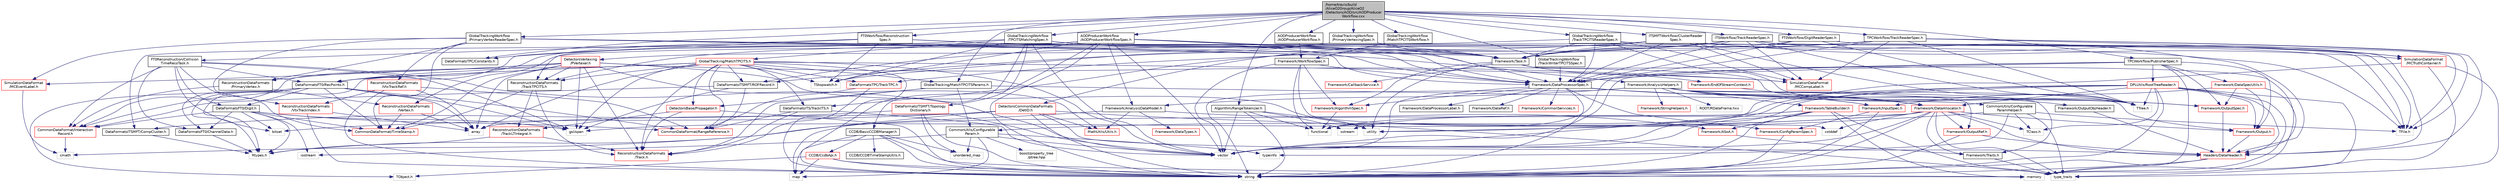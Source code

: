 digraph "/home/travis/build/AliceO2Group/AliceO2/Detectors/AOD/src/AODProducerWorkflow.cxx"
{
 // INTERACTIVE_SVG=YES
  bgcolor="transparent";
  edge [fontname="Helvetica",fontsize="10",labelfontname="Helvetica",labelfontsize="10"];
  node [fontname="Helvetica",fontsize="10",shape=record];
  Node0 [label="/home/travis/build\l/AliceO2Group/AliceO2\l/Detectors/AOD/src/AODProducer\lWorkflow.cxx",height=0.2,width=0.4,color="black", fillcolor="grey75", style="filled", fontcolor="black"];
  Node0 -> Node1 [color="midnightblue",fontsize="10",style="solid",fontname="Helvetica"];
  Node1 [label="Algorithm/RangeTokenizer.h",height=0.2,width=0.4,color="black",URL="$db/dc5/RangeTokenizer_8h.html",tooltip="Helper function to tokenize sequences and ranges of integral numbers. "];
  Node1 -> Node2 [color="midnightblue",fontsize="10",style="solid",fontname="Helvetica"];
  Node2 [label="vector",height=0.2,width=0.4,color="grey75"];
  Node1 -> Node3 [color="midnightblue",fontsize="10",style="solid",fontname="Helvetica"];
  Node3 [label="string",height=0.2,width=0.4,color="grey75"];
  Node1 -> Node4 [color="midnightblue",fontsize="10",style="solid",fontname="Helvetica"];
  Node4 [label="sstream",height=0.2,width=0.4,color="grey75"];
  Node1 -> Node5 [color="midnightblue",fontsize="10",style="solid",fontname="Helvetica"];
  Node5 [label="utility",height=0.2,width=0.4,color="grey75"];
  Node1 -> Node6 [color="midnightblue",fontsize="10",style="solid",fontname="Helvetica"];
  Node6 [label="functional",height=0.2,width=0.4,color="grey75"];
  Node0 -> Node7 [color="midnightblue",fontsize="10",style="solid",fontname="Helvetica"];
  Node7 [label="AODProducerWorkflow\l/AODProducerWorkflow.h",height=0.2,width=0.4,color="black",URL="$dd/d73/AODProducerWorkflow_8h.html"];
  Node7 -> Node8 [color="midnightblue",fontsize="10",style="solid",fontname="Helvetica"];
  Node8 [label="Framework/WorkflowSpec.h",height=0.2,width=0.4,color="black",URL="$df/da1/WorkflowSpec_8h.html"];
  Node8 -> Node9 [color="midnightblue",fontsize="10",style="solid",fontname="Helvetica"];
  Node9 [label="Framework/DataProcessorSpec.h",height=0.2,width=0.4,color="black",URL="$d0/df4/DataProcessorSpec_8h.html"];
  Node9 -> Node10 [color="midnightblue",fontsize="10",style="solid",fontname="Helvetica"];
  Node10 [label="Framework/AlgorithmSpec.h",height=0.2,width=0.4,color="red",URL="$d0/d14/AlgorithmSpec_8h.html"];
  Node10 -> Node6 [color="midnightblue",fontsize="10",style="solid",fontname="Helvetica"];
  Node9 -> Node80 [color="midnightblue",fontsize="10",style="solid",fontname="Helvetica"];
  Node80 [label="Framework/ConfigParamSpec.h",height=0.2,width=0.4,color="red",URL="$d0/d1c/ConfigParamSpec_8h.html"];
  Node80 -> Node3 [color="midnightblue",fontsize="10",style="solid",fontname="Helvetica"];
  Node9 -> Node119 [color="midnightblue",fontsize="10",style="solid",fontname="Helvetica"];
  Node119 [label="Framework/DataProcessorLabel.h",height=0.2,width=0.4,color="black",URL="$d1/df2/DataProcessorLabel_8h.html"];
  Node9 -> Node13 [color="midnightblue",fontsize="10",style="solid",fontname="Helvetica"];
  Node13 [label="Framework/DataRef.h",height=0.2,width=0.4,color="black",URL="$d5/dfb/DataRef_8h.html"];
  Node9 -> Node120 [color="midnightblue",fontsize="10",style="solid",fontname="Helvetica"];
  Node120 [label="Framework/DataAllocator.h",height=0.2,width=0.4,color="red",URL="$d1/d28/DataAllocator_8h.html"];
  Node120 -> Node86 [color="midnightblue",fontsize="10",style="solid",fontname="Helvetica"];
  Node86 [label="Framework/Output.h",height=0.2,width=0.4,color="red",URL="$d3/ddf/Output_8h.html"];
  Node86 -> Node51 [color="midnightblue",fontsize="10",style="solid",fontname="Helvetica"];
  Node51 [label="Headers/DataHeader.h",height=0.2,width=0.4,color="red",URL="$dc/dcd/DataHeader_8h.html"];
  Node51 -> Node25 [color="midnightblue",fontsize="10",style="solid",fontname="Helvetica"];
  Node25 [label="memory",height=0.2,width=0.4,color="grey75"];
  Node51 -> Node3 [color="midnightblue",fontsize="10",style="solid",fontname="Helvetica"];
  Node120 -> Node129 [color="midnightblue",fontsize="10",style="solid",fontname="Helvetica"];
  Node129 [label="Framework/OutputRef.h",height=0.2,width=0.4,color="red",URL="$d6/d5a/OutputRef_8h.html"];
  Node129 -> Node51 [color="midnightblue",fontsize="10",style="solid",fontname="Helvetica"];
  Node129 -> Node3 [color="midnightblue",fontsize="10",style="solid",fontname="Helvetica"];
  Node120 -> Node32 [color="midnightblue",fontsize="10",style="solid",fontname="Helvetica"];
  Node32 [label="Framework/Traits.h",height=0.2,width=0.4,color="black",URL="$db/d31/Traits_8h.html"];
  Node32 -> Node31 [color="midnightblue",fontsize="10",style="solid",fontname="Helvetica"];
  Node31 [label="type_traits",height=0.2,width=0.4,color="grey75"];
  Node120 -> Node51 [color="midnightblue",fontsize="10",style="solid",fontname="Helvetica"];
  Node120 -> Node28 [color="midnightblue",fontsize="10",style="solid",fontname="Helvetica"];
  Node28 [label="TClass.h",height=0.2,width=0.4,color="grey75"];
  Node120 -> Node24 [color="midnightblue",fontsize="10",style="solid",fontname="Helvetica"];
  Node24 [label="gsl/span",height=0.2,width=0.4,color="grey75"];
  Node120 -> Node2 [color="midnightblue",fontsize="10",style="solid",fontname="Helvetica"];
  Node120 -> Node39 [color="midnightblue",fontsize="10",style="solid",fontname="Helvetica"];
  Node39 [label="map",height=0.2,width=0.4,color="grey75"];
  Node120 -> Node3 [color="midnightblue",fontsize="10",style="solid",fontname="Helvetica"];
  Node120 -> Node5 [color="midnightblue",fontsize="10",style="solid",fontname="Helvetica"];
  Node120 -> Node31 [color="midnightblue",fontsize="10",style="solid",fontname="Helvetica"];
  Node120 -> Node92 [color="midnightblue",fontsize="10",style="solid",fontname="Helvetica"];
  Node92 [label="cstddef",height=0.2,width=0.4,color="grey75"];
  Node9 -> Node62 [color="midnightblue",fontsize="10",style="solid",fontname="Helvetica"];
  Node62 [label="Framework/InputSpec.h",height=0.2,width=0.4,color="red",URL="$d5/d3f/InputSpec_8h.html"];
  Node62 -> Node80 [color="midnightblue",fontsize="10",style="solid",fontname="Helvetica"];
  Node62 -> Node3 [color="midnightblue",fontsize="10",style="solid",fontname="Helvetica"];
  Node9 -> Node50 [color="midnightblue",fontsize="10",style="solid",fontname="Helvetica"];
  Node50 [label="Framework/OutputSpec.h",height=0.2,width=0.4,color="red",URL="$db/d2d/OutputSpec_8h.html"];
  Node50 -> Node51 [color="midnightblue",fontsize="10",style="solid",fontname="Helvetica"];
  Node9 -> Node133 [color="midnightblue",fontsize="10",style="solid",fontname="Helvetica"];
  Node133 [label="Framework/CommonServices.h",height=0.2,width=0.4,color="red",URL="$d8/d02/CommonServices_8h.html"];
  Node9 -> Node3 [color="midnightblue",fontsize="10",style="solid",fontname="Helvetica"];
  Node9 -> Node2 [color="midnightblue",fontsize="10",style="solid",fontname="Helvetica"];
  Node8 -> Node10 [color="midnightblue",fontsize="10",style="solid",fontname="Helvetica"];
  Node8 -> Node2 [color="midnightblue",fontsize="10",style="solid",fontname="Helvetica"];
  Node8 -> Node6 [color="midnightblue",fontsize="10",style="solid",fontname="Helvetica"];
  Node8 -> Node92 [color="midnightblue",fontsize="10",style="solid",fontname="Helvetica"];
  Node0 -> Node134 [color="midnightblue",fontsize="10",style="solid",fontname="Helvetica"];
  Node134 [label="AODProducerWorkflow\l/AODProducerWorkflowSpec.h",height=0.2,width=0.4,color="black",URL="$d2/d09/AODProducerWorkflowSpec_8h.html"];
  Node134 -> Node135 [color="midnightblue",fontsize="10",style="solid",fontname="Helvetica"];
  Node135 [label="DataFormatsFT0/RecPoints.h",height=0.2,width=0.4,color="black",URL="$d4/d57/RecPoints_8h.html",tooltip="Definition of the FIT RecPoints class. "];
  Node135 -> Node136 [color="midnightblue",fontsize="10",style="solid",fontname="Helvetica"];
  Node136 [label="CommonDataFormat/Interaction\lRecord.h",height=0.2,width=0.4,color="red",URL="$d9/d80/InteractionRecord_8h.html"];
  Node136 -> Node139 [color="midnightblue",fontsize="10",style="solid",fontname="Helvetica"];
  Node139 [label="cmath",height=0.2,width=0.4,color="grey75"];
  Node135 -> Node141 [color="midnightblue",fontsize="10",style="solid",fontname="Helvetica"];
  Node141 [label="CommonDataFormat/TimeStamp.h",height=0.2,width=0.4,color="red",URL="$df/d5d/common_2include_2CommonDataFormat_2TimeStamp_8h.html"];
  Node135 -> Node145 [color="midnightblue",fontsize="10",style="solid",fontname="Helvetica"];
  Node145 [label="DataFormatsFT0/ChannelData.h",height=0.2,width=0.4,color="black",URL="$dc/d44/FIT_2FT0_2include_2DataFormatsFT0_2ChannelData_8h.html"];
  Node145 -> Node138 [color="midnightblue",fontsize="10",style="solid",fontname="Helvetica"];
  Node138 [label="Rtypes.h",height=0.2,width=0.4,color="grey75"];
  Node135 -> Node146 [color="midnightblue",fontsize="10",style="solid",fontname="Helvetica"];
  Node146 [label="CommonDataFormat/RangeReference.h",height=0.2,width=0.4,color="red",URL="$de/d64/RangeReference_8h.html",tooltip="Class to refer to the 1st entry and N elements of some group in the continuous container. "];
  Node135 -> Node147 [color="midnightblue",fontsize="10",style="solid",fontname="Helvetica"];
  Node147 [label="DataFormatsFT0/Digit.h",height=0.2,width=0.4,color="black",URL="$d0/d0a/DataFormats_2Detectors_2FIT_2FT0_2include_2DataFormatsFT0_2Digit_8h.html"];
  Node147 -> Node136 [color="midnightblue",fontsize="10",style="solid",fontname="Helvetica"];
  Node147 -> Node146 [color="midnightblue",fontsize="10",style="solid",fontname="Helvetica"];
  Node147 -> Node141 [color="midnightblue",fontsize="10",style="solid",fontname="Helvetica"];
  Node147 -> Node145 [color="midnightblue",fontsize="10",style="solid",fontname="Helvetica"];
  Node147 -> Node138 [color="midnightblue",fontsize="10",style="solid",fontname="Helvetica"];
  Node147 -> Node24 [color="midnightblue",fontsize="10",style="solid",fontname="Helvetica"];
  Node147 -> Node148 [color="midnightblue",fontsize="10",style="solid",fontname="Helvetica"];
  Node148 [label="bitset",height=0.2,width=0.4,color="grey75"];
  Node147 -> Node149 [color="midnightblue",fontsize="10",style="solid",fontname="Helvetica"];
  Node149 [label="iostream",height=0.2,width=0.4,color="grey75"];
  Node135 -> Node37 [color="midnightblue",fontsize="10",style="solid",fontname="Helvetica"];
  Node37 [label="array",height=0.2,width=0.4,color="grey75"];
  Node135 -> Node138 [color="midnightblue",fontsize="10",style="solid",fontname="Helvetica"];
  Node135 -> Node150 [color="midnightblue",fontsize="10",style="solid",fontname="Helvetica"];
  Node150 [label="TObject.h",height=0.2,width=0.4,color="grey75"];
  Node135 -> Node24 [color="midnightblue",fontsize="10",style="solid",fontname="Helvetica"];
  Node134 -> Node151 [color="midnightblue",fontsize="10",style="solid",fontname="Helvetica"];
  Node151 [label="Framework/AnalysisDataModel.h",height=0.2,width=0.4,color="black",URL="$d2/d8c/AnalysisDataModel_8h.html"];
  Node151 -> Node152 [color="midnightblue",fontsize="10",style="solid",fontname="Helvetica"];
  Node152 [label="Framework/ASoA.h",height=0.2,width=0.4,color="red",URL="$de/d33/ASoA_8h.html"];
  Node152 -> Node32 [color="midnightblue",fontsize="10",style="solid",fontname="Helvetica"];
  Node151 -> Node175 [color="midnightblue",fontsize="10",style="solid",fontname="Helvetica"];
  Node175 [label="MathUtils/Utils.h",height=0.2,width=0.4,color="red",URL="$d9/d52/Common_2MathUtils_2include_2MathUtils_2Utils_8h.html"];
  Node151 -> Node139 [color="midnightblue",fontsize="10",style="solid",fontname="Helvetica"];
  Node151 -> Node182 [color="midnightblue",fontsize="10",style="solid",fontname="Helvetica"];
  Node182 [label="Framework/DataTypes.h",height=0.2,width=0.4,color="red",URL="$d2/d12/DataTypes_8h.html"];
  Node134 -> Node183 [color="midnightblue",fontsize="10",style="solid",fontname="Helvetica"];
  Node183 [label="Framework/AnalysisHelpers.h",height=0.2,width=0.4,color="black",URL="$db/d34/AnalysisHelpers_8h.html"];
  Node183 -> Node32 [color="midnightblue",fontsize="10",style="solid",fontname="Helvetica"];
  Node183 -> Node184 [color="midnightblue",fontsize="10",style="solid",fontname="Helvetica"];
  Node184 [label="Framework/TableBuilder.h",height=0.2,width=0.4,color="red",URL="$d5/d98/TableBuilder_8h.html"];
  Node184 -> Node152 [color="midnightblue",fontsize="10",style="solid",fontname="Helvetica"];
  Node184 -> Node4 [color="midnightblue",fontsize="10",style="solid",fontname="Helvetica"];
  Node184 -> Node6 [color="midnightblue",fontsize="10",style="solid",fontname="Helvetica"];
  Node184 -> Node2 [color="midnightblue",fontsize="10",style="solid",fontname="Helvetica"];
  Node184 -> Node3 [color="midnightblue",fontsize="10",style="solid",fontname="Helvetica"];
  Node184 -> Node25 [color="midnightblue",fontsize="10",style="solid",fontname="Helvetica"];
  Node184 -> Node31 [color="midnightblue",fontsize="10",style="solid",fontname="Helvetica"];
  Node183 -> Node151 [color="midnightblue",fontsize="10",style="solid",fontname="Helvetica"];
  Node183 -> Node50 [color="midnightblue",fontsize="10",style="solid",fontname="Helvetica"];
  Node183 -> Node129 [color="midnightblue",fontsize="10",style="solid",fontname="Helvetica"];
  Node183 -> Node62 [color="midnightblue",fontsize="10",style="solid",fontname="Helvetica"];
  Node183 -> Node192 [color="midnightblue",fontsize="10",style="solid",fontname="Helvetica"];
  Node192 [label="Framework/OutputObjHeader.h",height=0.2,width=0.4,color="black",URL="$d4/d40/OutputObjHeader_8h.html"];
  Node192 -> Node51 [color="midnightblue",fontsize="10",style="solid",fontname="Helvetica"];
  Node183 -> Node111 [color="midnightblue",fontsize="10",style="solid",fontname="Helvetica"];
  Node111 [label="Framework/StringHelpers.h",height=0.2,width=0.4,color="red",URL="$db/dff/StringHelpers_8h.html"];
  Node183 -> Node86 [color="midnightblue",fontsize="10",style="solid",fontname="Helvetica"];
  Node183 -> Node193 [color="midnightblue",fontsize="10",style="solid",fontname="Helvetica"];
  Node193 [label="ROOT/RDataFrame.hxx",height=0.2,width=0.4,color="grey75"];
  Node183 -> Node3 [color="midnightblue",fontsize="10",style="solid",fontname="Helvetica"];
  Node134 -> Node9 [color="midnightblue",fontsize="10",style="solid",fontname="Helvetica"];
  Node134 -> Node194 [color="midnightblue",fontsize="10",style="solid",fontname="Helvetica"];
  Node194 [label="Framework/Task.h",height=0.2,width=0.4,color="black",URL="$df/d4f/Task_8h.html"];
  Node194 -> Node10 [color="midnightblue",fontsize="10",style="solid",fontname="Helvetica"];
  Node194 -> Node195 [color="midnightblue",fontsize="10",style="solid",fontname="Helvetica"];
  Node195 [label="Framework/CallbackService.h",height=0.2,width=0.4,color="red",URL="$d9/d7f/CallbackService_8h.html"];
  Node194 -> Node197 [color="midnightblue",fontsize="10",style="solid",fontname="Helvetica"];
  Node197 [label="Framework/EndOfStreamContext.h",height=0.2,width=0.4,color="red",URL="$d0/d77/EndOfStreamContext_8h.html"];
  Node197 -> Node120 [color="midnightblue",fontsize="10",style="solid",fontname="Helvetica"];
  Node194 -> Node5 [color="midnightblue",fontsize="10",style="solid",fontname="Helvetica"];
  Node194 -> Node25 [color="midnightblue",fontsize="10",style="solid",fontname="Helvetica"];
  Node134 -> Node198 [color="midnightblue",fontsize="10",style="solid",fontname="Helvetica"];
  Node198 [label="ReconstructionDataFormats\l/TrackTPCITS.h",height=0.2,width=0.4,color="black",URL="$d5/d1e/TrackTPCITS_8h.html",tooltip="Result of refitting TPC-ITS matched track. "];
  Node198 -> Node199 [color="midnightblue",fontsize="10",style="solid",fontname="Helvetica"];
  Node199 [label="ReconstructionDataFormats\l/Track.h",height=0.2,width=0.4,color="red",URL="$d7/d8b/DataFormats_2Reconstruction_2include_2ReconstructionDataFormats_2Track_8h.html"];
  Node198 -> Node226 [color="midnightblue",fontsize="10",style="solid",fontname="Helvetica"];
  Node226 [label="ReconstructionDataFormats\l/TrackLTIntegral.h",height=0.2,width=0.4,color="red",URL="$d6/db1/TrackLTIntegral_8h.html",tooltip="Track Length and TOF integral. "];
  Node226 -> Node138 [color="midnightblue",fontsize="10",style="solid",fontname="Helvetica"];
  Node226 -> Node199 [color="midnightblue",fontsize="10",style="solid",fontname="Helvetica"];
  Node198 -> Node141 [color="midnightblue",fontsize="10",style="solid",fontname="Helvetica"];
  Node134 -> Node227 [color="midnightblue",fontsize="10",style="solid",fontname="Helvetica"];
  Node227 [label="TStopwatch.h",height=0.2,width=0.4,color="grey75"];
  Node134 -> Node228 [color="midnightblue",fontsize="10",style="solid",fontname="Helvetica"];
  Node228 [label="CCDB/BasicCCDBManager.h",height=0.2,width=0.4,color="black",URL="$d5/df3/BasicCCDBManager_8h.html"];
  Node228 -> Node229 [color="midnightblue",fontsize="10",style="solid",fontname="Helvetica"];
  Node229 [label="CCDB/CcdbApi.h",height=0.2,width=0.4,color="red",URL="$dd/d3e/CcdbApi_8h.html"];
  Node229 -> Node3 [color="midnightblue",fontsize="10",style="solid",fontname="Helvetica"];
  Node229 -> Node25 [color="midnightblue",fontsize="10",style="solid",fontname="Helvetica"];
  Node229 -> Node39 [color="midnightblue",fontsize="10",style="solid",fontname="Helvetica"];
  Node229 -> Node150 [color="midnightblue",fontsize="10",style="solid",fontname="Helvetica"];
  Node228 -> Node234 [color="midnightblue",fontsize="10",style="solid",fontname="Helvetica"];
  Node234 [label="CCDB/CCDBTimeStampUtils.h",height=0.2,width=0.4,color="black",URL="$da/d86/CCDBTimeStampUtils_8h.html"];
  Node228 -> Node3 [color="midnightblue",fontsize="10",style="solid",fontname="Helvetica"];
  Node228 -> Node39 [color="midnightblue",fontsize="10",style="solid",fontname="Helvetica"];
  Node228 -> Node73 [color="midnightblue",fontsize="10",style="solid",fontname="Helvetica"];
  Node73 [label="unordered_map",height=0.2,width=0.4,color="grey75"];
  Node228 -> Node25 [color="midnightblue",fontsize="10",style="solid",fontname="Helvetica"];
  Node134 -> Node3 [color="midnightblue",fontsize="10",style="solid",fontname="Helvetica"];
  Node134 -> Node2 [color="midnightblue",fontsize="10",style="solid",fontname="Helvetica"];
  Node0 -> Node235 [color="midnightblue",fontsize="10",style="solid",fontname="Helvetica"];
  Node235 [label="DataFormatsTPC/Constants.h",height=0.2,width=0.4,color="black",URL="$d0/dda/DataFormats_2Detectors_2TPC_2include_2DataFormatsTPC_2Constants_8h.html"];
  Node0 -> Node236 [color="midnightblue",fontsize="10",style="solid",fontname="Helvetica"];
  Node236 [label="FT0Workflow/DigitReaderSpec.h",height=0.2,width=0.4,color="black",URL="$d6/d6d/FIT_2FT0_2workflow_2include_2FT0Workflow_2DigitReaderSpec_8h.html"];
  Node236 -> Node237 [color="midnightblue",fontsize="10",style="solid",fontname="Helvetica"];
  Node237 [label="TFile.h",height=0.2,width=0.4,color="grey75"];
  Node236 -> Node238 [color="midnightblue",fontsize="10",style="solid",fontname="Helvetica"];
  Node238 [label="TTree.h",height=0.2,width=0.4,color="grey75"];
  Node236 -> Node9 [color="midnightblue",fontsize="10",style="solid",fontname="Helvetica"];
  Node236 -> Node194 [color="midnightblue",fontsize="10",style="solid",fontname="Helvetica"];
  Node0 -> Node239 [color="midnightblue",fontsize="10",style="solid",fontname="Helvetica"];
  Node239 [label="FT0Workflow/Reconstruction\lSpec.h",height=0.2,width=0.4,color="black",URL="$d9/d69/ReconstructionSpec_8h.html"];
  Node239 -> Node9 [color="midnightblue",fontsize="10",style="solid",fontname="Helvetica"];
  Node239 -> Node194 [color="midnightblue",fontsize="10",style="solid",fontname="Helvetica"];
  Node239 -> Node240 [color="midnightblue",fontsize="10",style="solid",fontname="Helvetica"];
  Node240 [label="FT0Reconstruction/Collision\lTimeRecoTask.h",height=0.2,width=0.4,color="black",URL="$d1/d6c/CollisionTimeRecoTask_8h.html",tooltip="Definition of the FDD reconstruction. "];
  Node240 -> Node2 [color="midnightblue",fontsize="10",style="solid",fontname="Helvetica"];
  Node240 -> Node147 [color="midnightblue",fontsize="10",style="solid",fontname="Helvetica"];
  Node240 -> Node145 [color="midnightblue",fontsize="10",style="solid",fontname="Helvetica"];
  Node240 -> Node135 [color="midnightblue",fontsize="10",style="solid",fontname="Helvetica"];
  Node240 -> Node136 [color="midnightblue",fontsize="10",style="solid",fontname="Helvetica"];
  Node240 -> Node141 [color="midnightblue",fontsize="10",style="solid",fontname="Helvetica"];
  Node240 -> Node24 [color="midnightblue",fontsize="10",style="solid",fontname="Helvetica"];
  Node240 -> Node148 [color="midnightblue",fontsize="10",style="solid",fontname="Helvetica"];
  Node239 -> Node135 [color="midnightblue",fontsize="10",style="solid",fontname="Helvetica"];
  Node239 -> Node227 [color="midnightblue",fontsize="10",style="solid",fontname="Helvetica"];
  Node0 -> Node241 [color="midnightblue",fontsize="10",style="solid",fontname="Helvetica"];
  Node241 [label="GlobalTracking/MatchTPCITSParams.h",height=0.2,width=0.4,color="black",URL="$db/d9a/MatchTPCITSParams_8h.html",tooltip="Configurable params for TPC ITS matching. "];
  Node241 -> Node242 [color="midnightblue",fontsize="10",style="solid",fontname="Helvetica"];
  Node242 [label="CommonUtils/Configurable\lParam.h",height=0.2,width=0.4,color="black",URL="$db/d2c/ConfigurableParam_8h.html"];
  Node242 -> Node2 [color="midnightblue",fontsize="10",style="solid",fontname="Helvetica"];
  Node242 -> Node39 [color="midnightblue",fontsize="10",style="solid",fontname="Helvetica"];
  Node242 -> Node73 [color="midnightblue",fontsize="10",style="solid",fontname="Helvetica"];
  Node242 -> Node107 [color="midnightblue",fontsize="10",style="solid",fontname="Helvetica"];
  Node107 [label="boost/property_tree\l/ptree.hpp",height=0.2,width=0.4,color="grey75"];
  Node242 -> Node112 [color="midnightblue",fontsize="10",style="solid",fontname="Helvetica"];
  Node112 [label="typeinfo",height=0.2,width=0.4,color="grey75"];
  Node242 -> Node149 [color="midnightblue",fontsize="10",style="solid",fontname="Helvetica"];
  Node241 -> Node243 [color="midnightblue",fontsize="10",style="solid",fontname="Helvetica"];
  Node243 [label="CommonUtils/Configurable\lParamHelper.h",height=0.2,width=0.4,color="black",URL="$da/d6b/ConfigurableParamHelper_8h.html"];
  Node243 -> Node242 [color="midnightblue",fontsize="10",style="solid",fontname="Helvetica"];
  Node243 -> Node28 [color="midnightblue",fontsize="10",style="solid",fontname="Helvetica"];
  Node243 -> Node31 [color="midnightblue",fontsize="10",style="solid",fontname="Helvetica"];
  Node243 -> Node112 [color="midnightblue",fontsize="10",style="solid",fontname="Helvetica"];
  Node243 -> Node237 [color="midnightblue",fontsize="10",style="solid",fontname="Helvetica"];
  Node241 -> Node199 [color="midnightblue",fontsize="10",style="solid",fontname="Helvetica"];
  Node241 -> Node244 [color="midnightblue",fontsize="10",style="solid",fontname="Helvetica"];
  Node244 [label="DetectorsBase/Propagator.h",height=0.2,width=0.4,color="red",URL="$d2/df9/Propagator_8h.html"];
  Node244 -> Node3 [color="midnightblue",fontsize="10",style="solid",fontname="Helvetica"];
  Node244 -> Node199 [color="midnightblue",fontsize="10",style="solid",fontname="Helvetica"];
  Node244 -> Node226 [color="midnightblue",fontsize="10",style="solid",fontname="Helvetica"];
  Node0 -> Node251 [color="midnightblue",fontsize="10",style="solid",fontname="Helvetica"];
  Node251 [label="GlobalTrackingWorkflow\l/MatchTPCITSWorkflow.h",height=0.2,width=0.4,color="black",URL="$d3/d29/MatchTPCITSWorkflow_8h.html"];
  Node251 -> Node8 [color="midnightblue",fontsize="10",style="solid",fontname="Helvetica"];
  Node0 -> Node252 [color="midnightblue",fontsize="10",style="solid",fontname="Helvetica"];
  Node252 [label="GlobalTrackingWorkflow\l/PrimaryVertexingSpec.h",height=0.2,width=0.4,color="black",URL="$d8/d11/PrimaryVertexingSpec_8h.html"];
  Node252 -> Node253 [color="midnightblue",fontsize="10",style="solid",fontname="Helvetica"];
  Node253 [label="DetectorsVertexing\l/PVertexer.h",height=0.2,width=0.4,color="red",URL="$d4/d02/PVertexer_8h.html",tooltip="Primary vertex finder. "];
  Node253 -> Node37 [color="midnightblue",fontsize="10",style="solid",fontname="Helvetica"];
  Node253 -> Node5 [color="midnightblue",fontsize="10",style="solid",fontname="Helvetica"];
  Node253 -> Node141 [color="midnightblue",fontsize="10",style="solid",fontname="Helvetica"];
  Node253 -> Node255 [color="midnightblue",fontsize="10",style="solid",fontname="Helvetica"];
  Node255 [label="SimulationDataFormat\l/MCEventLabel.h",height=0.2,width=0.4,color="red",URL="$da/df0/MCEventLabel_8h.html"];
  Node255 -> Node139 [color="midnightblue",fontsize="10",style="solid",fontname="Helvetica"];
  Node253 -> Node256 [color="midnightblue",fontsize="10",style="solid",fontname="Helvetica"];
  Node256 [label="SimulationDataFormat\l/MCCompLabel.h",height=0.2,width=0.4,color="red",URL="$d7/dcd/MCCompLabel_8h.html"];
  Node253 -> Node175 [color="midnightblue",fontsize="10",style="solid",fontname="Helvetica"];
  Node253 -> Node198 [color="midnightblue",fontsize="10",style="solid",fontname="Helvetica"];
  Node253 -> Node199 [color="midnightblue",fontsize="10",style="solid",fontname="Helvetica"];
  Node253 -> Node257 [color="midnightblue",fontsize="10",style="solid",fontname="Helvetica"];
  Node257 [label="ReconstructionDataFormats\l/PrimaryVertex.h",height=0.2,width=0.4,color="black",URL="$d7/d82/PrimaryVertex_8h.html"];
  Node257 -> Node136 [color="midnightblue",fontsize="10",style="solid",fontname="Helvetica"];
  Node257 -> Node258 [color="midnightblue",fontsize="10",style="solid",fontname="Helvetica"];
  Node258 [label="ReconstructionDataFormats\l/Vertex.h",height=0.2,width=0.4,color="red",URL="$d3/d6f/DataFormats_2Reconstruction_2include_2ReconstructionDataFormats_2Vertex_8h.html"];
  Node258 -> Node141 [color="midnightblue",fontsize="10",style="solid",fontname="Helvetica"];
  Node258 -> Node37 [color="midnightblue",fontsize="10",style="solid",fontname="Helvetica"];
  Node253 -> Node135 [color="midnightblue",fontsize="10",style="solid",fontname="Helvetica"];
  Node253 -> Node24 [color="midnightblue",fontsize="10",style="solid",fontname="Helvetica"];
  Node252 -> Node9 [color="midnightblue",fontsize="10",style="solid",fontname="Helvetica"];
  Node252 -> Node194 [color="midnightblue",fontsize="10",style="solid",fontname="Helvetica"];
  Node252 -> Node227 [color="midnightblue",fontsize="10",style="solid",fontname="Helvetica"];
  Node0 -> Node265 [color="midnightblue",fontsize="10",style="solid",fontname="Helvetica"];
  Node265 [label="GlobalTrackingWorkflow\l/PrimaryVertexReaderSpec.h",height=0.2,width=0.4,color="black",URL="$d3/d93/PrimaryVertexReaderSpec_8h.html"];
  Node265 -> Node237 [color="midnightblue",fontsize="10",style="solid",fontname="Helvetica"];
  Node265 -> Node238 [color="midnightblue",fontsize="10",style="solid",fontname="Helvetica"];
  Node265 -> Node9 [color="midnightblue",fontsize="10",style="solid",fontname="Helvetica"];
  Node265 -> Node194 [color="midnightblue",fontsize="10",style="solid",fontname="Helvetica"];
  Node265 -> Node141 [color="midnightblue",fontsize="10",style="solid",fontname="Helvetica"];
  Node265 -> Node260 [color="midnightblue",fontsize="10",style="solid",fontname="Helvetica"];
  Node260 [label="ReconstructionDataFormats\l/VtxTrackIndex.h",height=0.2,width=0.4,color="red",URL="$d0/d00/VtxTrackIndex_8h.html",tooltip="Index of track attached to vertx: index in its proper container, container source and flags..."];
  Node260 -> Node3 [color="midnightblue",fontsize="10",style="solid",fontname="Helvetica"];
  Node260 -> Node37 [color="midnightblue",fontsize="10",style="solid",fontname="Helvetica"];
  Node265 -> Node262 [color="midnightblue",fontsize="10",style="solid",fontname="Helvetica"];
  Node262 [label="ReconstructionDataFormats\l/VtxTrackRef.h",height=0.2,width=0.4,color="red",URL="$d7/dac/VtxTrackRef_8h.html",tooltip="Referenc on track indices contributing to the vertex, with possibility chose tracks from specific sou..."];
  Node262 -> Node146 [color="midnightblue",fontsize="10",style="solid",fontname="Helvetica"];
  Node262 -> Node260 [color="midnightblue",fontsize="10",style="solid",fontname="Helvetica"];
  Node262 -> Node37 [color="midnightblue",fontsize="10",style="solid",fontname="Helvetica"];
  Node262 -> Node3 [color="midnightblue",fontsize="10",style="solid",fontname="Helvetica"];
  Node265 -> Node257 [color="midnightblue",fontsize="10",style="solid",fontname="Helvetica"];
  Node265 -> Node255 [color="midnightblue",fontsize="10",style="solid",fontname="Helvetica"];
  Node0 -> Node266 [color="midnightblue",fontsize="10",style="solid",fontname="Helvetica"];
  Node266 [label="GlobalTrackingWorkflow\l/TPCITSMatchingSpec.h",height=0.2,width=0.4,color="black",URL="$da/d20/TPCITSMatchingSpec_8h.html"];
  Node266 -> Node267 [color="midnightblue",fontsize="10",style="solid",fontname="Helvetica"];
  Node267 [label="GlobalTracking/MatchTPCITS.h",height=0.2,width=0.4,color="red",URL="$d3/dac/MatchTPCITS_8h.html",tooltip="Class to perform TPC ITS matching. "];
  Node267 -> Node138 [color="midnightblue",fontsize="10",style="solid",fontname="Helvetica"];
  Node267 -> Node37 [color="midnightblue",fontsize="10",style="solid",fontname="Helvetica"];
  Node267 -> Node2 [color="midnightblue",fontsize="10",style="solid",fontname="Helvetica"];
  Node267 -> Node3 [color="midnightblue",fontsize="10",style="solid",fontname="Helvetica"];
  Node267 -> Node24 [color="midnightblue",fontsize="10",style="solid",fontname="Helvetica"];
  Node267 -> Node227 [color="midnightblue",fontsize="10",style="solid",fontname="Helvetica"];
  Node267 -> Node269 [color="midnightblue",fontsize="10",style="solid",fontname="Helvetica"];
  Node269 [label="DataFormatsTPC/TrackTPC.h",height=0.2,width=0.4,color="red",URL="$d5/dc9/TrackTPC_8h.html"];
  Node269 -> Node199 [color="midnightblue",fontsize="10",style="solid",fontname="Helvetica"];
  Node269 -> Node146 [color="midnightblue",fontsize="10",style="solid",fontname="Helvetica"];
  Node267 -> Node244 [color="midnightblue",fontsize="10",style="solid",fontname="Helvetica"];
  Node267 -> Node199 [color="midnightblue",fontsize="10",style="solid",fontname="Helvetica"];
  Node267 -> Node198 [color="midnightblue",fontsize="10",style="solid",fontname="Helvetica"];
  Node267 -> Node136 [color="midnightblue",fontsize="10",style="solid",fontname="Helvetica"];
  Node267 -> Node146 [color="midnightblue",fontsize="10",style="solid",fontname="Helvetica"];
  Node267 -> Node256 [color="midnightblue",fontsize="10",style="solid",fontname="Helvetica"];
  Node267 -> Node278 [color="midnightblue",fontsize="10",style="solid",fontname="Helvetica"];
  Node278 [label="DataFormatsITSMFT/ROFRecord.h",height=0.2,width=0.4,color="black",URL="$d0/dc6/ITSMFT_2common_2include_2DataFormatsITSMFT_2ROFRecord_8h.html"];
  Node278 -> Node146 [color="midnightblue",fontsize="10",style="solid",fontname="Helvetica"];
  Node278 -> Node136 [color="midnightblue",fontsize="10",style="solid",fontname="Helvetica"];
  Node278 -> Node24 [color="midnightblue",fontsize="10",style="solid",fontname="Helvetica"];
  Node267 -> Node279 [color="midnightblue",fontsize="10",style="solid",fontname="Helvetica"];
  Node279 [label="DataFormatsITS/TrackITS.h",height=0.2,width=0.4,color="black",URL="$d1/d71/TrackITS_8h.html",tooltip="Definition of the ITS track. "];
  Node279 -> Node2 [color="midnightblue",fontsize="10",style="solid",fontname="Helvetica"];
  Node279 -> Node199 [color="midnightblue",fontsize="10",style="solid",fontname="Helvetica"];
  Node279 -> Node146 [color="midnightblue",fontsize="10",style="solid",fontname="Helvetica"];
  Node267 -> Node135 [color="midnightblue",fontsize="10",style="solid",fontname="Helvetica"];
  Node267 -> Node241 [color="midnightblue",fontsize="10",style="solid",fontname="Helvetica"];
  Node266 -> Node296 [color="midnightblue",fontsize="10",style="solid",fontname="Helvetica"];
  Node296 [label="DataFormatsITSMFT/Topology\lDictionary.h",height=0.2,width=0.4,color="red",URL="$d1/d08/TopologyDictionary_8h.html",tooltip="Definition of the ClusterTopology class. "];
  Node296 -> Node3 [color="midnightblue",fontsize="10",style="solid",fontname="Helvetica"];
  Node296 -> Node73 [color="midnightblue",fontsize="10",style="solid",fontname="Helvetica"];
  Node296 -> Node2 [color="midnightblue",fontsize="10",style="solid",fontname="Helvetica"];
  Node296 -> Node298 [color="midnightblue",fontsize="10",style="solid",fontname="Helvetica"];
  Node298 [label="DataFormatsITSMFT/CompCluster.h",height=0.2,width=0.4,color="black",URL="$df/de4/CompCluster_8h.html",tooltip="Definition of the ITSMFT compact cluster. "];
  Node298 -> Node138 [color="midnightblue",fontsize="10",style="solid",fontname="Helvetica"];
  Node266 -> Node235 [color="midnightblue",fontsize="10",style="solid",fontname="Helvetica"];
  Node266 -> Node9 [color="midnightblue",fontsize="10",style="solid",fontname="Helvetica"];
  Node266 -> Node194 [color="midnightblue",fontsize="10",style="solid",fontname="Helvetica"];
  Node266 -> Node3 [color="midnightblue",fontsize="10",style="solid",fontname="Helvetica"];
  Node266 -> Node2 [color="midnightblue",fontsize="10",style="solid",fontname="Helvetica"];
  Node266 -> Node227 [color="midnightblue",fontsize="10",style="solid",fontname="Helvetica"];
  Node0 -> Node301 [color="midnightblue",fontsize="10",style="solid",fontname="Helvetica"];
  Node301 [label="GlobalTrackingWorkflow\l/TrackTPCITSReaderSpec.h",height=0.2,width=0.4,color="black",URL="$de/daa/TrackTPCITSReaderSpec_8h.html"];
  Node301 -> Node237 [color="midnightblue",fontsize="10",style="solid",fontname="Helvetica"];
  Node301 -> Node238 [color="midnightblue",fontsize="10",style="solid",fontname="Helvetica"];
  Node301 -> Node9 [color="midnightblue",fontsize="10",style="solid",fontname="Helvetica"];
  Node301 -> Node194 [color="midnightblue",fontsize="10",style="solid",fontname="Helvetica"];
  Node301 -> Node198 [color="midnightblue",fontsize="10",style="solid",fontname="Helvetica"];
  Node301 -> Node256 [color="midnightblue",fontsize="10",style="solid",fontname="Helvetica"];
  Node0 -> Node302 [color="midnightblue",fontsize="10",style="solid",fontname="Helvetica"];
  Node302 [label="GlobalTrackingWorkflow\l/TrackWriterTPCITSSpec.h",height=0.2,width=0.4,color="black",URL="$da/d9c/TrackWriterTPCITSSpec_8h.html"];
  Node302 -> Node9 [color="midnightblue",fontsize="10",style="solid",fontname="Helvetica"];
  Node0 -> Node303 [color="midnightblue",fontsize="10",style="solid",fontname="Helvetica"];
  Node303 [label="ITSMFTWorkflow/ClusterReader\lSpec.h",height=0.2,width=0.4,color="black",URL="$de/dea/ITSMFT_2common_2workflow_2include_2ITSMFTWorkflow_2ClusterReaderSpec_8h.html"];
  Node303 -> Node237 [color="midnightblue",fontsize="10",style="solid",fontname="Helvetica"];
  Node303 -> Node238 [color="midnightblue",fontsize="10",style="solid",fontname="Helvetica"];
  Node303 -> Node9 [color="midnightblue",fontsize="10",style="solid",fontname="Helvetica"];
  Node303 -> Node194 [color="midnightblue",fontsize="10",style="solid",fontname="Helvetica"];
  Node303 -> Node51 [color="midnightblue",fontsize="10",style="solid",fontname="Helvetica"];
  Node303 -> Node298 [color="midnightblue",fontsize="10",style="solid",fontname="Helvetica"];
  Node303 -> Node256 [color="midnightblue",fontsize="10",style="solid",fontname="Helvetica"];
  Node303 -> Node284 [color="midnightblue",fontsize="10",style="solid",fontname="Helvetica"];
  Node284 [label="SimulationDataFormat\l/MCTruthContainer.h",height=0.2,width=0.4,color="red",URL="$db/d14/MCTruthContainer_8h.html",tooltip="Definition of a container to keep Monte Carlo truth external to simulation objects. "];
  Node284 -> Node31 [color="midnightblue",fontsize="10",style="solid",fontname="Helvetica"];
  Node284 -> Node25 [color="midnightblue",fontsize="10",style="solid",fontname="Helvetica"];
  Node284 -> Node2 [color="midnightblue",fontsize="10",style="solid",fontname="Helvetica"];
  Node303 -> Node278 [color="midnightblue",fontsize="10",style="solid",fontname="Helvetica"];
  Node303 -> Node217 [color="midnightblue",fontsize="10",style="solid",fontname="Helvetica"];
  Node217 [label="DetectorsCommonDataFormats\l/DetID.h",height=0.2,width=0.4,color="red",URL="$d6/d31/DetID_8h.html"];
  Node217 -> Node138 [color="midnightblue",fontsize="10",style="solid",fontname="Helvetica"];
  Node217 -> Node37 [color="midnightblue",fontsize="10",style="solid",fontname="Helvetica"];
  Node217 -> Node148 [color="midnightblue",fontsize="10",style="solid",fontname="Helvetica"];
  Node217 -> Node3 [color="midnightblue",fontsize="10",style="solid",fontname="Helvetica"];
  Node217 -> Node31 [color="midnightblue",fontsize="10",style="solid",fontname="Helvetica"];
  Node217 -> Node175 [color="midnightblue",fontsize="10",style="solid",fontname="Helvetica"];
  Node217 -> Node51 [color="midnightblue",fontsize="10",style="solid",fontname="Helvetica"];
  Node0 -> Node304 [color="midnightblue",fontsize="10",style="solid",fontname="Helvetica"];
  Node304 [label="ITSWorkflow/TrackReaderSpec.h",height=0.2,width=0.4,color="black",URL="$d2/d8c/ITSMFT_2ITS_2workflow_2include_2ITSWorkflow_2TrackReaderSpec_8h.html"];
  Node304 -> Node237 [color="midnightblue",fontsize="10",style="solid",fontname="Helvetica"];
  Node304 -> Node238 [color="midnightblue",fontsize="10",style="solid",fontname="Helvetica"];
  Node304 -> Node9 [color="midnightblue",fontsize="10",style="solid",fontname="Helvetica"];
  Node304 -> Node194 [color="midnightblue",fontsize="10",style="solid",fontname="Helvetica"];
  Node304 -> Node51 [color="midnightblue",fontsize="10",style="solid",fontname="Helvetica"];
  Node304 -> Node279 [color="midnightblue",fontsize="10",style="solid",fontname="Helvetica"];
  Node304 -> Node256 [color="midnightblue",fontsize="10",style="solid",fontname="Helvetica"];
  Node304 -> Node284 [color="midnightblue",fontsize="10",style="solid",fontname="Helvetica"];
  Node304 -> Node278 [color="midnightblue",fontsize="10",style="solid",fontname="Helvetica"];
  Node304 -> Node258 [color="midnightblue",fontsize="10",style="solid",fontname="Helvetica"];
  Node0 -> Node305 [color="midnightblue",fontsize="10",style="solid",fontname="Helvetica"];
  Node305 [label="TPCWorkflow/PublisherSpec.h",height=0.2,width=0.4,color="black",URL="$d9/d4e/TPC_2workflow_2include_2TPCWorkflow_2PublisherSpec_8h.html"];
  Node305 -> Node9 [color="midnightblue",fontsize="10",style="solid",fontname="Helvetica"];
  Node305 -> Node50 [color="midnightblue",fontsize="10",style="solid",fontname="Helvetica"];
  Node305 -> Node49 [color="midnightblue",fontsize="10",style="solid",fontname="Helvetica"];
  Node49 [label="Framework/DataSpecUtils.h",height=0.2,width=0.4,color="red",URL="$d6/d68/DataSpecUtils_8h.html"];
  Node49 -> Node50 [color="midnightblue",fontsize="10",style="solid",fontname="Helvetica"];
  Node49 -> Node62 [color="midnightblue",fontsize="10",style="solid",fontname="Helvetica"];
  Node49 -> Node51 [color="midnightblue",fontsize="10",style="solid",fontname="Helvetica"];
  Node49 -> Node86 [color="midnightblue",fontsize="10",style="solid",fontname="Helvetica"];
  Node305 -> Node86 [color="midnightblue",fontsize="10",style="solid",fontname="Helvetica"];
  Node305 -> Node306 [color="midnightblue",fontsize="10",style="solid",fontname="Helvetica"];
  Node306 [label="DPLUtils/RootTreeReader.h",height=0.2,width=0.4,color="red",URL="$df/db5/RootTreeReader_8h.html",tooltip="A generic reader for ROOT TTrees. "];
  Node306 -> Node86 [color="midnightblue",fontsize="10",style="solid",fontname="Helvetica"];
  Node306 -> Node120 [color="midnightblue",fontsize="10",style="solid",fontname="Helvetica"];
  Node306 -> Node51 [color="midnightblue",fontsize="10",style="solid",fontname="Helvetica"];
  Node306 -> Node238 [color="midnightblue",fontsize="10",style="solid",fontname="Helvetica"];
  Node306 -> Node28 [color="midnightblue",fontsize="10",style="solid",fontname="Helvetica"];
  Node306 -> Node2 [color="midnightblue",fontsize="10",style="solid",fontname="Helvetica"];
  Node306 -> Node3 [color="midnightblue",fontsize="10",style="solid",fontname="Helvetica"];
  Node306 -> Node31 [color="midnightblue",fontsize="10",style="solid",fontname="Helvetica"];
  Node306 -> Node25 [color="midnightblue",fontsize="10",style="solid",fontname="Helvetica"];
  Node306 -> Node6 [color="midnightblue",fontsize="10",style="solid",fontname="Helvetica"];
  Node306 -> Node5 [color="midnightblue",fontsize="10",style="solid",fontname="Helvetica"];
  Node305 -> Node2 [color="midnightblue",fontsize="10",style="solid",fontname="Helvetica"];
  Node305 -> Node3 [color="midnightblue",fontsize="10",style="solid",fontname="Helvetica"];
  Node305 -> Node6 [color="midnightblue",fontsize="10",style="solid",fontname="Helvetica"];
  Node0 -> Node309 [color="midnightblue",fontsize="10",style="solid",fontname="Helvetica"];
  Node309 [label="TPCWorkflow/TrackReaderSpec.h",height=0.2,width=0.4,color="black",URL="$d5/daf/TPC_2workflow_2include_2TPCWorkflow_2TrackReaderSpec_8h.html"];
  Node309 -> Node237 [color="midnightblue",fontsize="10",style="solid",fontname="Helvetica"];
  Node309 -> Node238 [color="midnightblue",fontsize="10",style="solid",fontname="Helvetica"];
  Node309 -> Node9 [color="midnightblue",fontsize="10",style="solid",fontname="Helvetica"];
  Node309 -> Node194 [color="midnightblue",fontsize="10",style="solid",fontname="Helvetica"];
  Node309 -> Node51 [color="midnightblue",fontsize="10",style="solid",fontname="Helvetica"];
  Node309 -> Node269 [color="midnightblue",fontsize="10",style="solid",fontname="Helvetica"];
  Node309 -> Node256 [color="midnightblue",fontsize="10",style="solid",fontname="Helvetica"];
  Node309 -> Node284 [color="midnightblue",fontsize="10",style="solid",fontname="Helvetica"];
}
